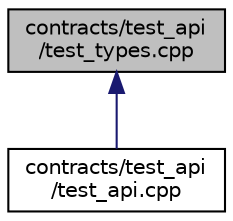 digraph "contracts/test_api/test_types.cpp"
{
  edge [fontname="Helvetica",fontsize="10",labelfontname="Helvetica",labelfontsize="10"];
  node [fontname="Helvetica",fontsize="10",shape=record];
  Node86 [label="contracts/test_api\l/test_types.cpp",height=0.2,width=0.4,color="black", fillcolor="grey75", style="filled", fontcolor="black"];
  Node86 -> Node87 [dir="back",color="midnightblue",fontsize="10",style="solid"];
  Node87 [label="contracts/test_api\l/test_api.cpp",height=0.2,width=0.4,color="black", fillcolor="white", style="filled",URL="$test__api_8cpp.html"];
}
